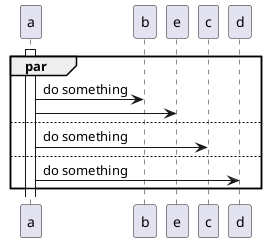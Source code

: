 ' Test on "par" and "else" keyword

@startuml

par
    activate a
    a -> b : do something
    a -> e
' using else to add dotted separate lines between threads
else
    a -> c : do something
else
    a -> d : do something
end

@enduml
